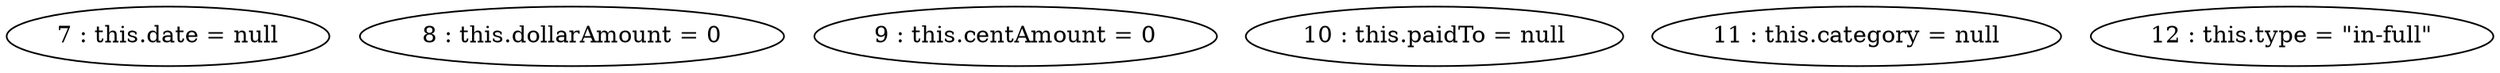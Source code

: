 digraph G {
"7 : this.date = null"
"8 : this.dollarAmount = 0"
"9 : this.centAmount = 0"
"10 : this.paidTo = null"
"11 : this.category = null"
"12 : this.type = \"in-full\""
}